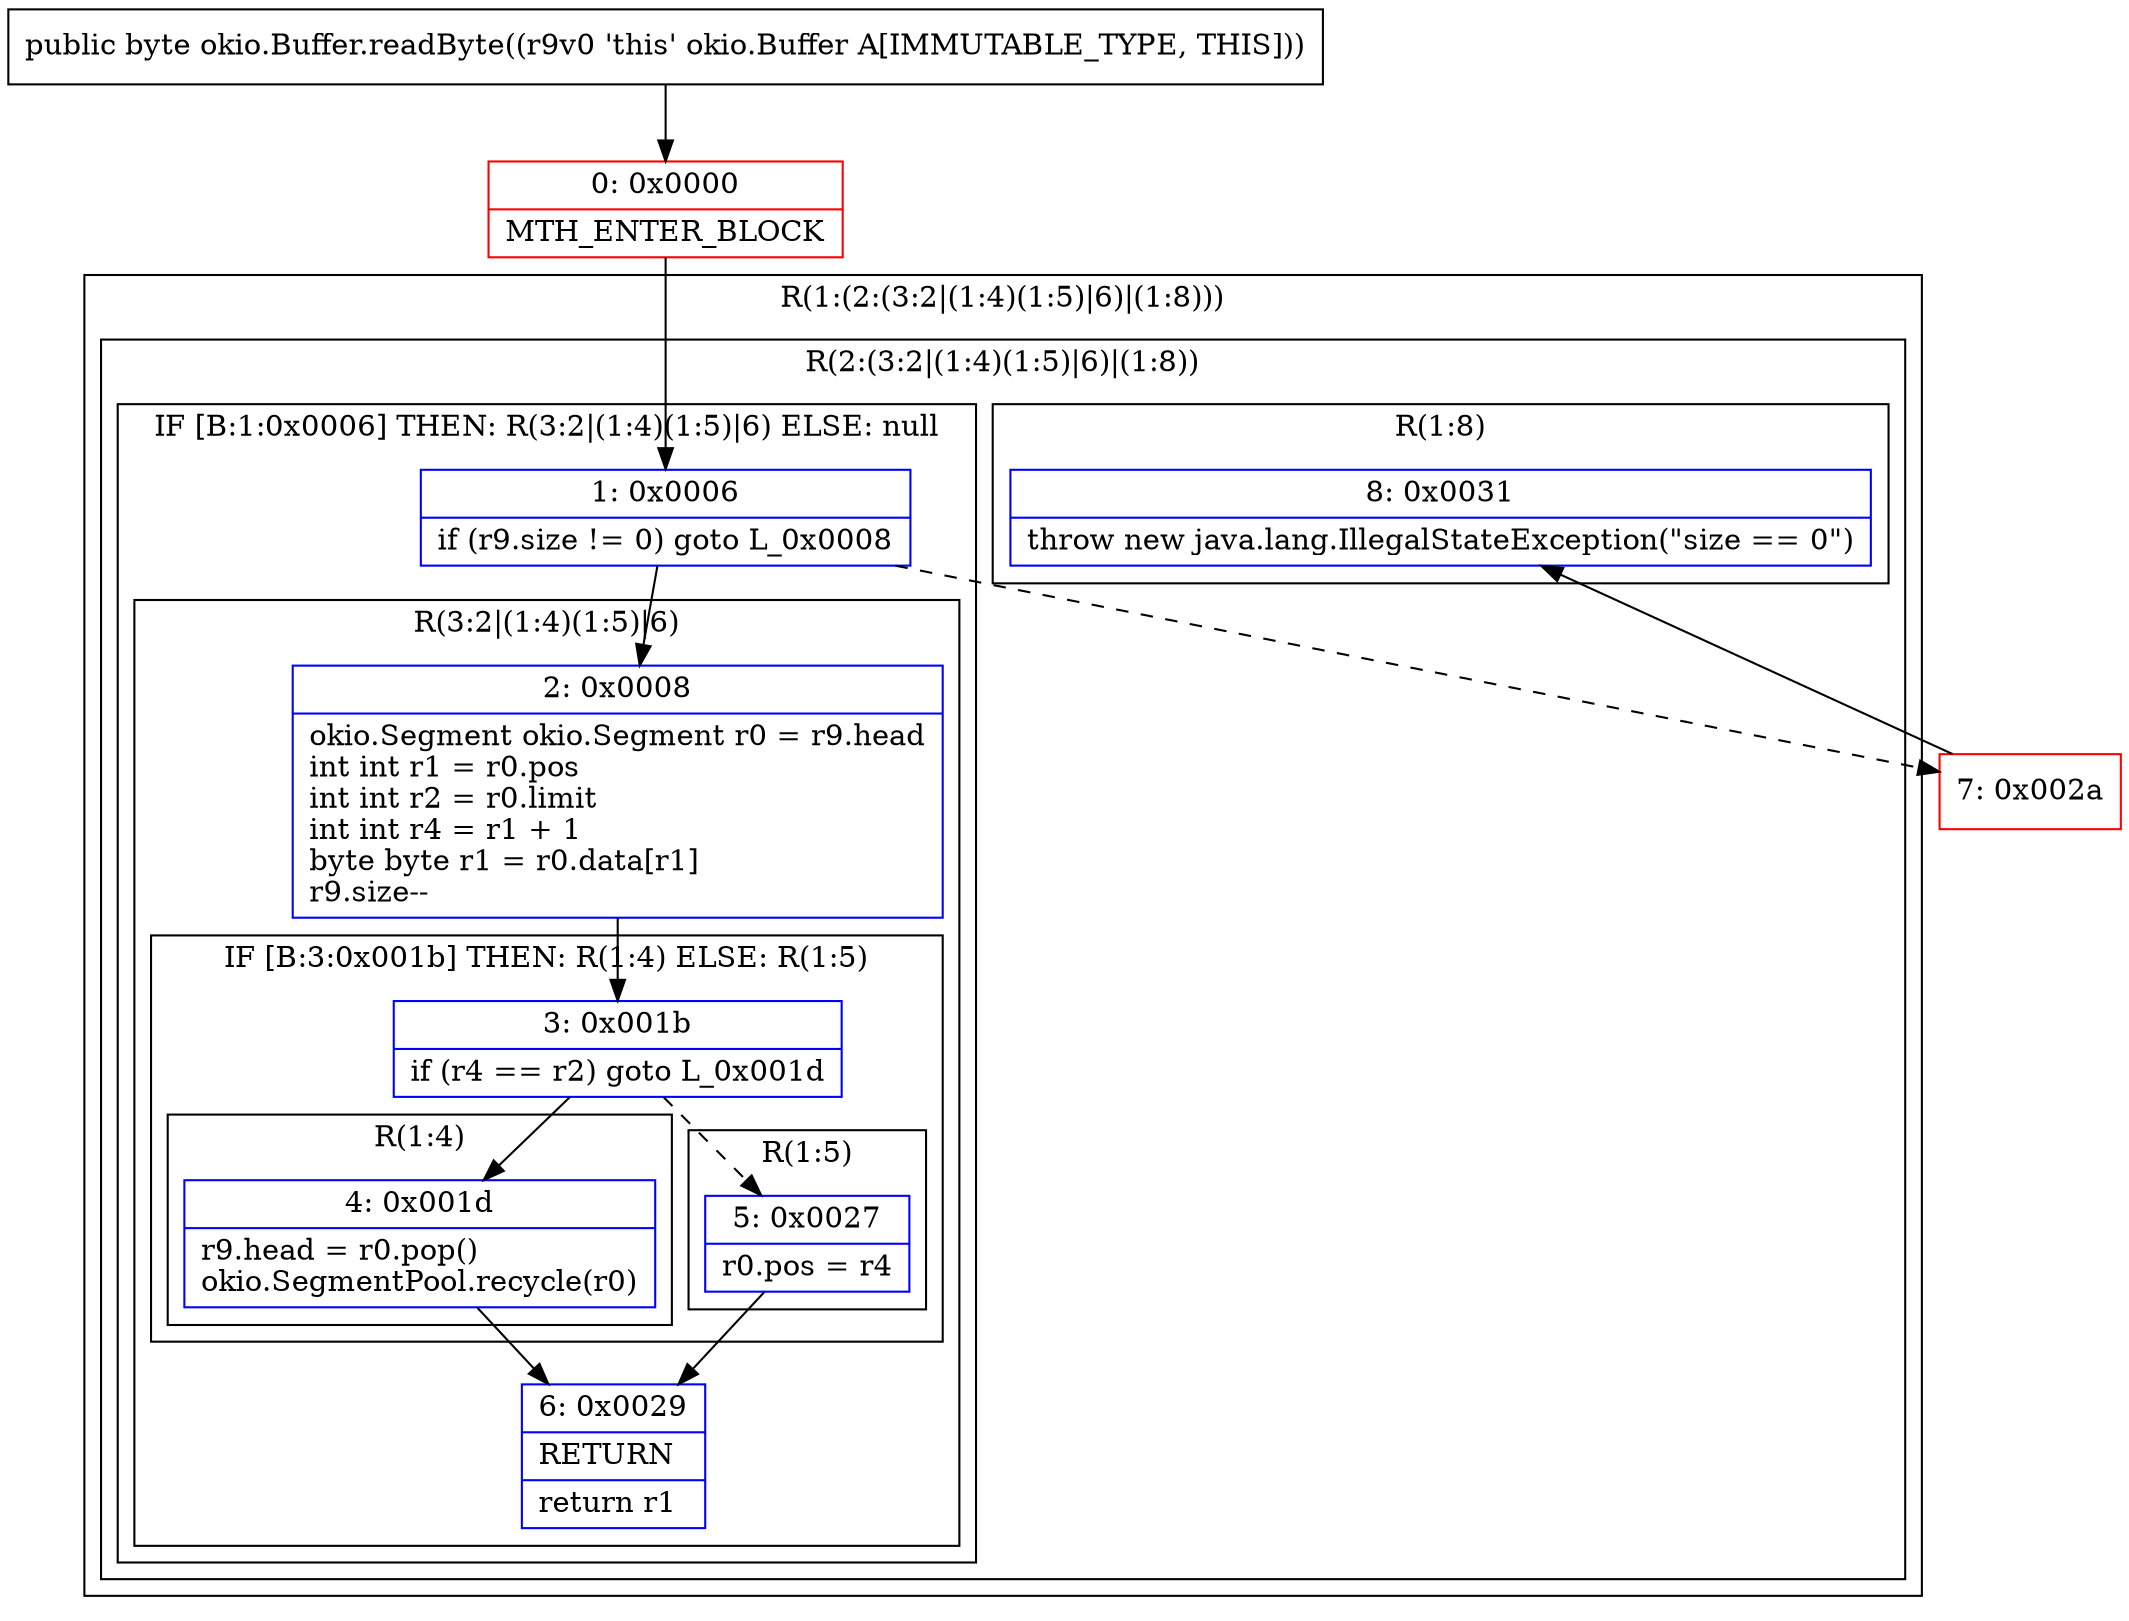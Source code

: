 digraph "CFG forokio.Buffer.readByte()B" {
subgraph cluster_Region_627466724 {
label = "R(1:(2:(3:2|(1:4)(1:5)|6)|(1:8)))";
node [shape=record,color=blue];
subgraph cluster_Region_921471480 {
label = "R(2:(3:2|(1:4)(1:5)|6)|(1:8))";
node [shape=record,color=blue];
subgraph cluster_IfRegion_1033633666 {
label = "IF [B:1:0x0006] THEN: R(3:2|(1:4)(1:5)|6) ELSE: null";
node [shape=record,color=blue];
Node_1 [shape=record,label="{1\:\ 0x0006|if (r9.size != 0) goto L_0x0008\l}"];
subgraph cluster_Region_1956010322 {
label = "R(3:2|(1:4)(1:5)|6)";
node [shape=record,color=blue];
Node_2 [shape=record,label="{2\:\ 0x0008|okio.Segment okio.Segment r0 = r9.head\lint int r1 = r0.pos\lint int r2 = r0.limit\lint int r4 = r1 + 1\lbyte byte r1 = r0.data[r1]\lr9.size\-\-\l}"];
subgraph cluster_IfRegion_1968323155 {
label = "IF [B:3:0x001b] THEN: R(1:4) ELSE: R(1:5)";
node [shape=record,color=blue];
Node_3 [shape=record,label="{3\:\ 0x001b|if (r4 == r2) goto L_0x001d\l}"];
subgraph cluster_Region_1218823403 {
label = "R(1:4)";
node [shape=record,color=blue];
Node_4 [shape=record,label="{4\:\ 0x001d|r9.head = r0.pop()\lokio.SegmentPool.recycle(r0)\l}"];
}
subgraph cluster_Region_1692472072 {
label = "R(1:5)";
node [shape=record,color=blue];
Node_5 [shape=record,label="{5\:\ 0x0027|r0.pos = r4\l}"];
}
}
Node_6 [shape=record,label="{6\:\ 0x0029|RETURN\l|return r1\l}"];
}
}
subgraph cluster_Region_1940176216 {
label = "R(1:8)";
node [shape=record,color=blue];
Node_8 [shape=record,label="{8\:\ 0x0031|throw new java.lang.IllegalStateException(\"size == 0\")\l}"];
}
}
}
Node_0 [shape=record,color=red,label="{0\:\ 0x0000|MTH_ENTER_BLOCK\l}"];
Node_7 [shape=record,color=red,label="{7\:\ 0x002a}"];
MethodNode[shape=record,label="{public byte okio.Buffer.readByte((r9v0 'this' okio.Buffer A[IMMUTABLE_TYPE, THIS])) }"];
MethodNode -> Node_0;
Node_1 -> Node_2;
Node_1 -> Node_7[style=dashed];
Node_2 -> Node_3;
Node_3 -> Node_4;
Node_3 -> Node_5[style=dashed];
Node_4 -> Node_6;
Node_5 -> Node_6;
Node_0 -> Node_1;
Node_7 -> Node_8;
}

